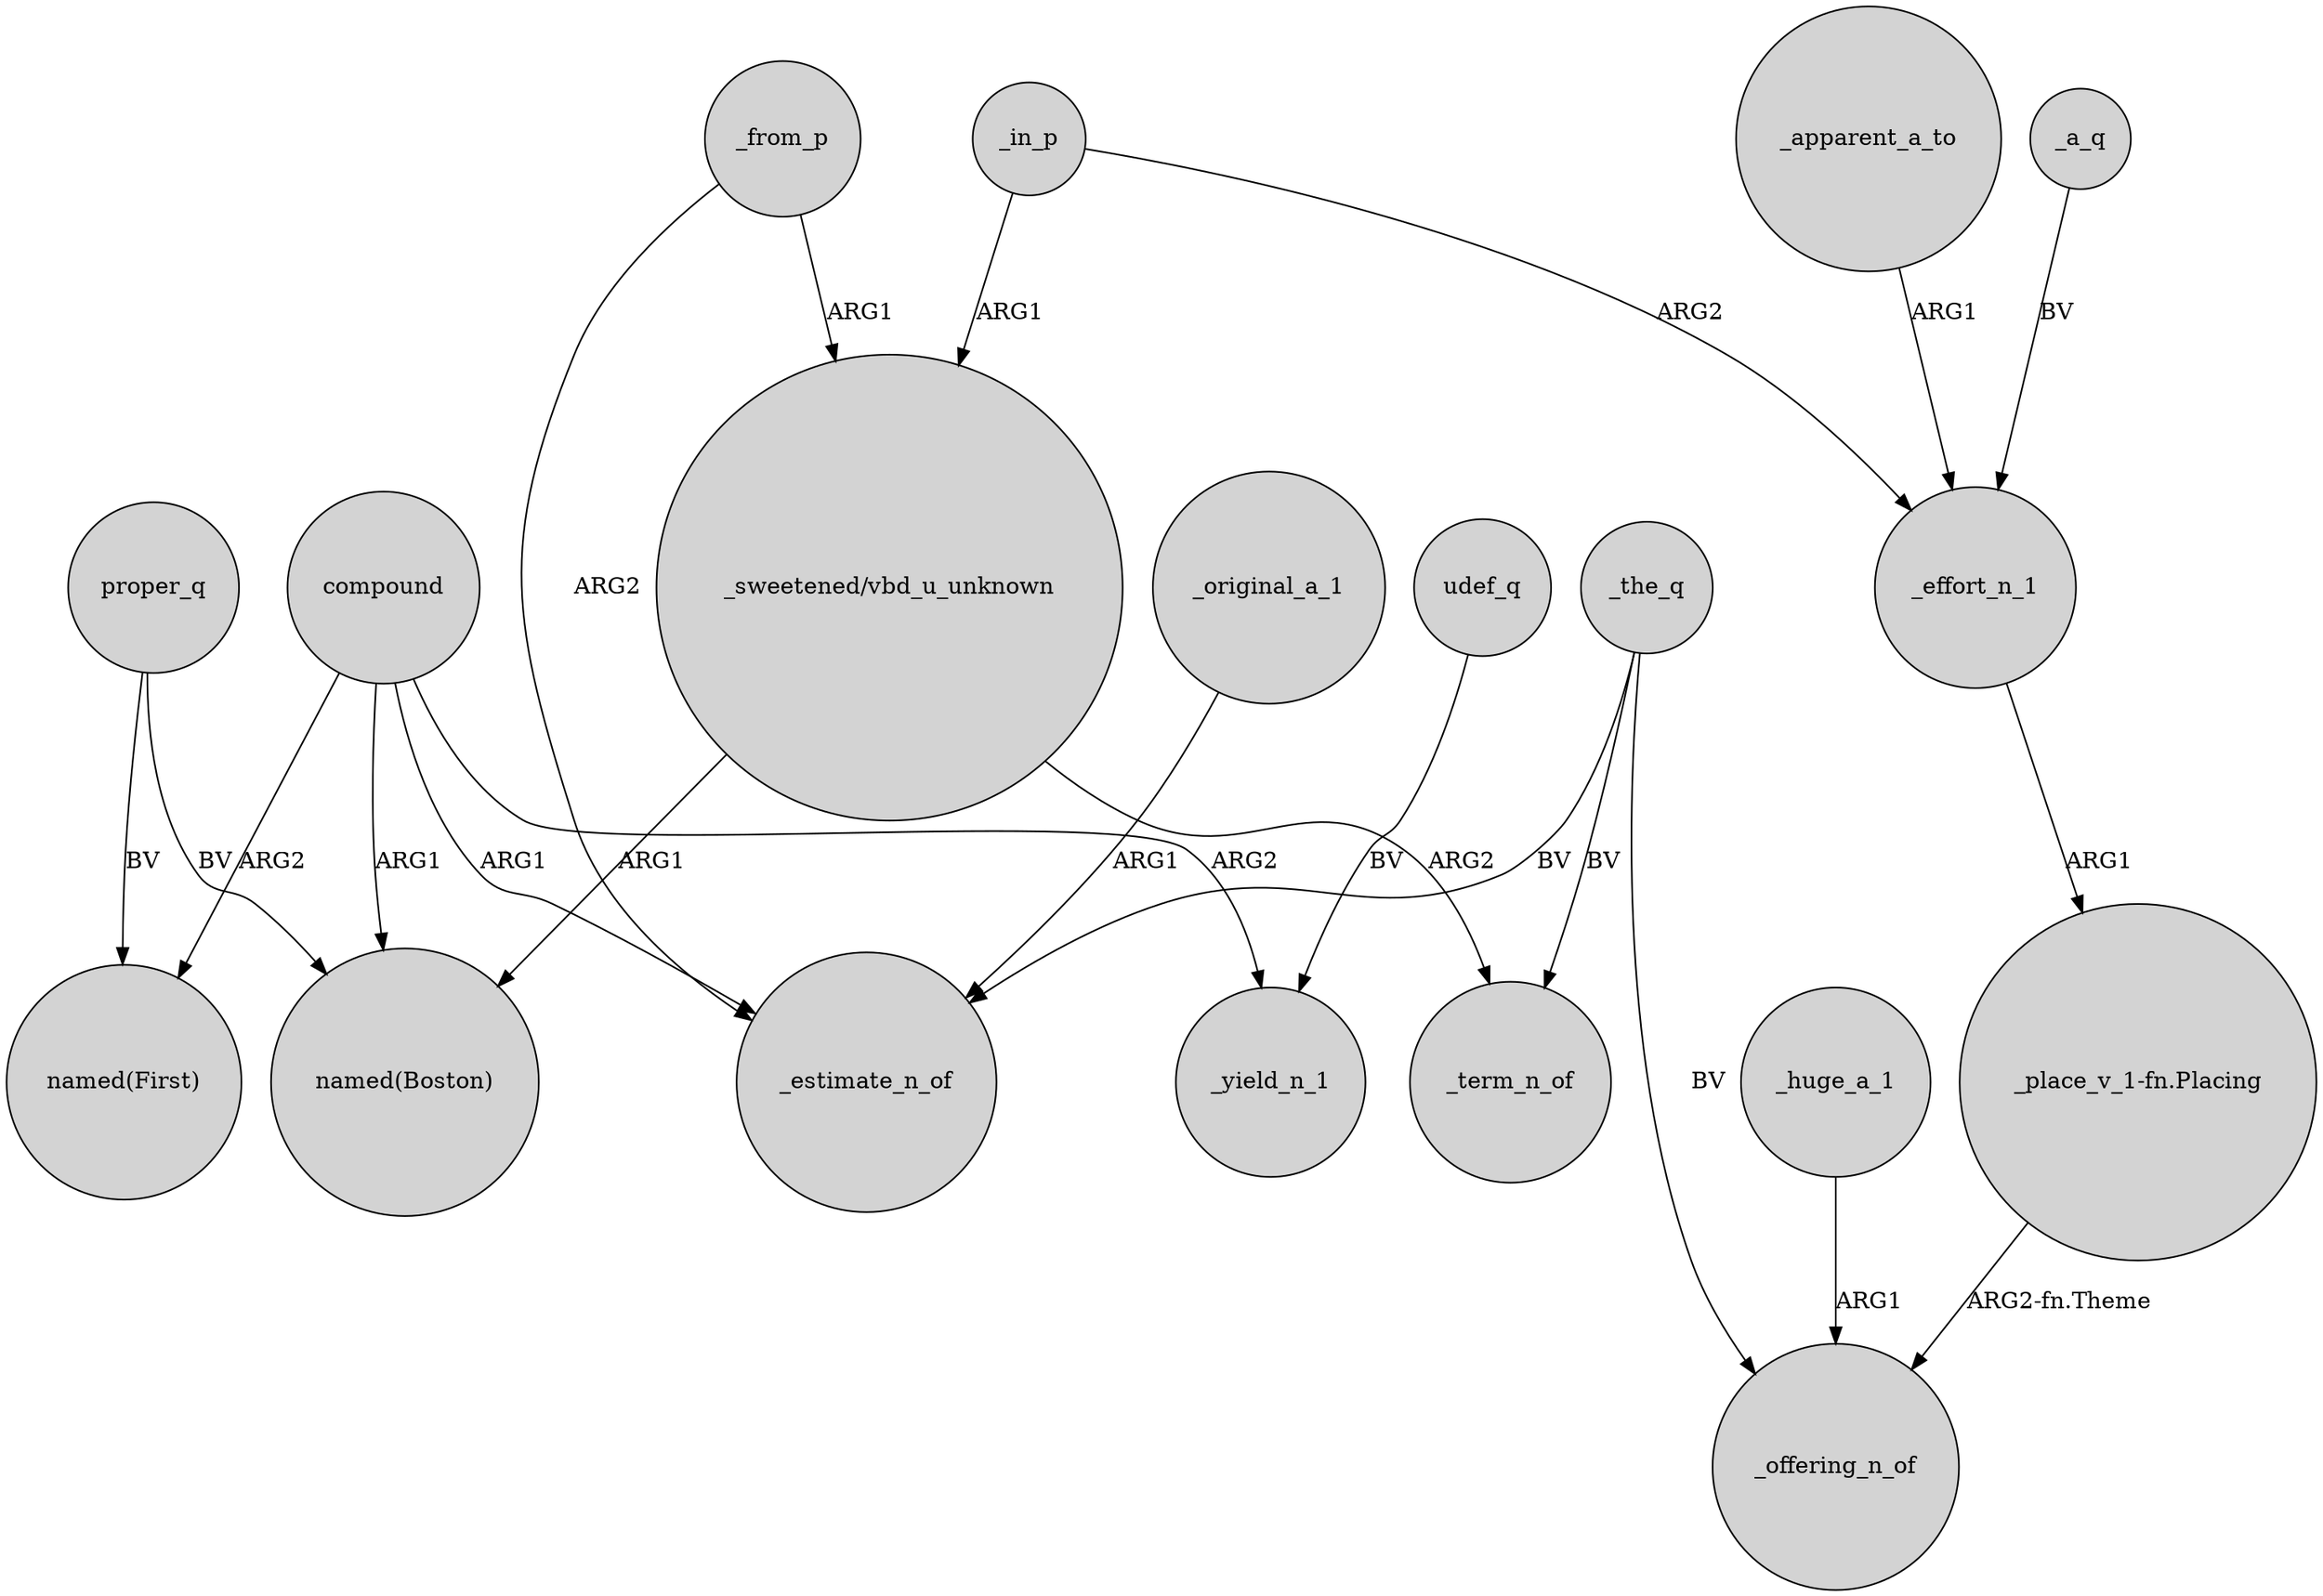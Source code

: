 digraph {
	node [shape=circle style=filled]
	proper_q -> "named(Boston)" [label=BV]
	compound -> _estimate_n_of [label=ARG1]
	_in_p -> _effort_n_1 [label=ARG2]
	_original_a_1 -> _estimate_n_of [label=ARG1]
	proper_q -> "named(First)" [label=BV]
	_huge_a_1 -> _offering_n_of [label=ARG1]
	_in_p -> "_sweetened/vbd_u_unknown" [label=ARG1]
	compound -> "named(First)" [label=ARG2]
	"_place_v_1-fn.Placing" -> _offering_n_of [label="ARG2-fn.Theme"]
	compound -> "named(Boston)" [label=ARG1]
	_effort_n_1 -> "_place_v_1-fn.Placing" [label=ARG1]
	_the_q -> _term_n_of [label=BV]
	_from_p -> _estimate_n_of [label=ARG2]
	_apparent_a_to -> _effort_n_1 [label=ARG1]
	_a_q -> _effort_n_1 [label=BV]
	_the_q -> _estimate_n_of [label=BV]
	"_sweetened/vbd_u_unknown" -> "named(Boston)" [label=ARG1]
	"_sweetened/vbd_u_unknown" -> _term_n_of [label=ARG2]
	compound -> _yield_n_1 [label=ARG2]
	_from_p -> "_sweetened/vbd_u_unknown" [label=ARG1]
	udef_q -> _yield_n_1 [label=BV]
	_the_q -> _offering_n_of [label=BV]
}
